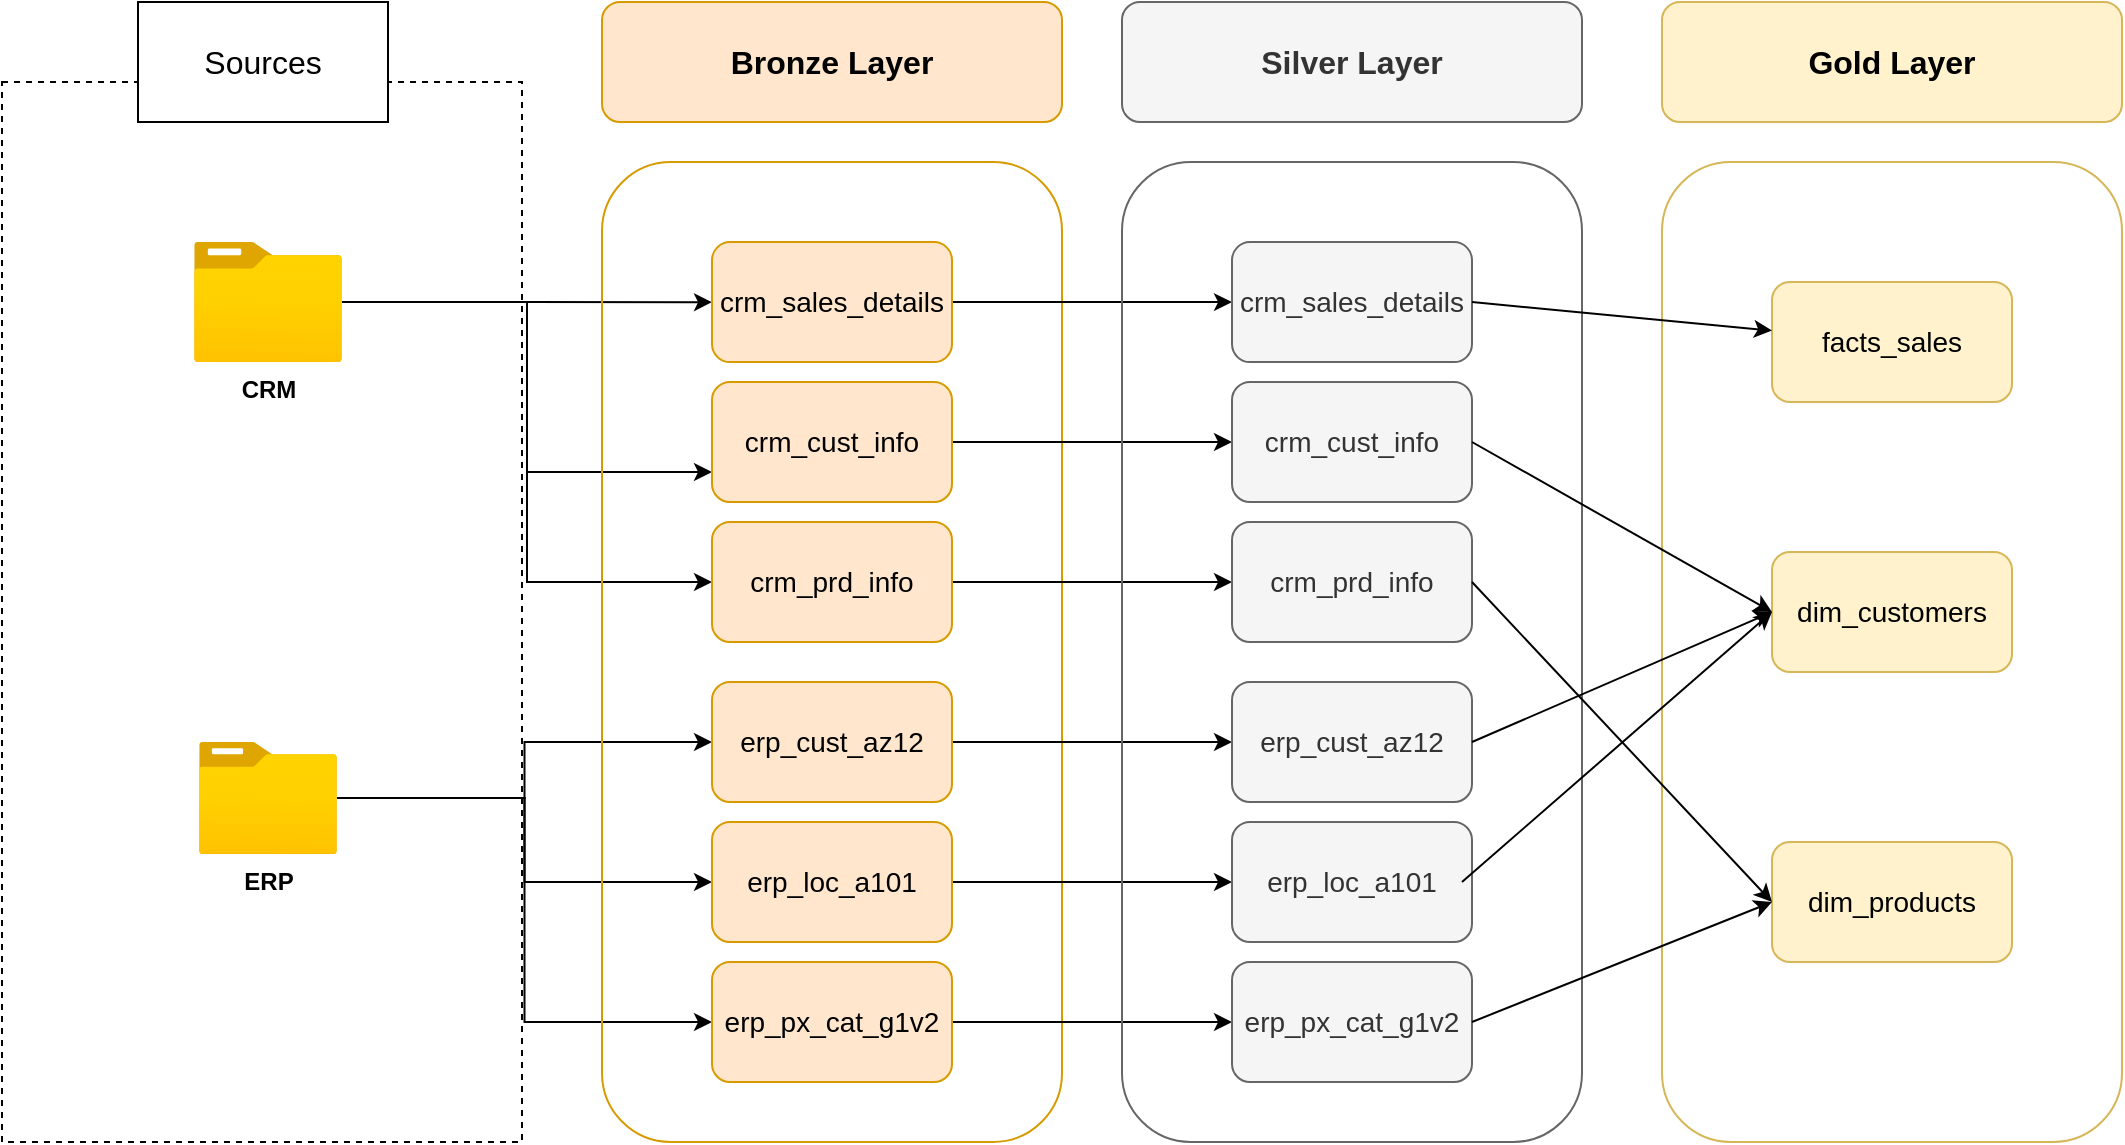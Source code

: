 <mxfile version="28.0.4">
  <diagram name="Page-1" id="5Jk46Qzmpm4ABDAFcSJh">
    <mxGraphModel dx="1234" dy="859" grid="1" gridSize="10" guides="1" tooltips="1" connect="1" arrows="1" fold="1" page="1" pageScale="1" pageWidth="850" pageHeight="1100" math="0" shadow="0">
      <root>
        <mxCell id="0" />
        <mxCell id="1" parent="0" />
        <mxCell id="dEPkMPtz0mOxGg-Ydmhy-1" value="" style="rounded=0;whiteSpace=wrap;html=1;fillColor=none;dashed=1;" parent="1" vertex="1">
          <mxGeometry x="100" y="140" width="260" height="530" as="geometry" />
        </mxCell>
        <mxCell id="dEPkMPtz0mOxGg-Ydmhy-2" value="&lt;font style=&quot;font-size: 16px;&quot;&gt;Sources&lt;/font&gt;" style="rounded=0;whiteSpace=wrap;html=1;" parent="1" vertex="1">
          <mxGeometry x="168" y="100" width="125" height="60" as="geometry" />
        </mxCell>
        <mxCell id="dEPkMPtz0mOxGg-Ydmhy-14" style="edgeStyle=orthogonalEdgeStyle;rounded=0;orthogonalLoop=1;jettySize=auto;html=1;entryX=0;entryY=0.75;entryDx=0;entryDy=0;" parent="1" source="dEPkMPtz0mOxGg-Ydmhy-3" target="dEPkMPtz0mOxGg-Ydmhy-12" edge="1">
          <mxGeometry relative="1" as="geometry" />
        </mxCell>
        <mxCell id="dEPkMPtz0mOxGg-Ydmhy-15" style="edgeStyle=orthogonalEdgeStyle;rounded=0;orthogonalLoop=1;jettySize=auto;html=1;" parent="1" source="dEPkMPtz0mOxGg-Ydmhy-3" target="dEPkMPtz0mOxGg-Ydmhy-11" edge="1">
          <mxGeometry relative="1" as="geometry" />
        </mxCell>
        <mxCell id="dEPkMPtz0mOxGg-Ydmhy-16" style="edgeStyle=orthogonalEdgeStyle;rounded=0;orthogonalLoop=1;jettySize=auto;html=1;entryX=0;entryY=0.5;entryDx=0;entryDy=0;" parent="1" source="dEPkMPtz0mOxGg-Ydmhy-3" target="dEPkMPtz0mOxGg-Ydmhy-13" edge="1">
          <mxGeometry relative="1" as="geometry" />
        </mxCell>
        <mxCell id="dEPkMPtz0mOxGg-Ydmhy-3" value="&lt;b&gt;CRM&lt;/b&gt;" style="image;aspect=fixed;html=1;points=[];align=center;fontSize=12;image=img/lib/azure2/general/Folder_Blank.svg;" parent="1" vertex="1">
          <mxGeometry x="196" y="220" width="74" height="60.06" as="geometry" />
        </mxCell>
        <mxCell id="dEPkMPtz0mOxGg-Ydmhy-20" style="edgeStyle=orthogonalEdgeStyle;rounded=0;orthogonalLoop=1;jettySize=auto;html=1;" parent="1" source="dEPkMPtz0mOxGg-Ydmhy-4" target="dEPkMPtz0mOxGg-Ydmhy-17" edge="1">
          <mxGeometry relative="1" as="geometry" />
        </mxCell>
        <mxCell id="dEPkMPtz0mOxGg-Ydmhy-22" style="edgeStyle=orthogonalEdgeStyle;rounded=0;orthogonalLoop=1;jettySize=auto;html=1;entryX=0;entryY=0.5;entryDx=0;entryDy=0;" parent="1" source="dEPkMPtz0mOxGg-Ydmhy-4" target="dEPkMPtz0mOxGg-Ydmhy-18" edge="1">
          <mxGeometry relative="1" as="geometry" />
        </mxCell>
        <mxCell id="dEPkMPtz0mOxGg-Ydmhy-23" style="edgeStyle=orthogonalEdgeStyle;rounded=0;orthogonalLoop=1;jettySize=auto;html=1;entryX=0;entryY=0.5;entryDx=0;entryDy=0;" parent="1" source="dEPkMPtz0mOxGg-Ydmhy-4" target="dEPkMPtz0mOxGg-Ydmhy-19" edge="1">
          <mxGeometry relative="1" as="geometry" />
        </mxCell>
        <mxCell id="dEPkMPtz0mOxGg-Ydmhy-4" value="&lt;b&gt;ERP&lt;/b&gt;" style="image;aspect=fixed;html=1;points=[];align=center;fontSize=12;image=img/lib/azure2/general/Folder_Blank.svg;" parent="1" vertex="1">
          <mxGeometry x="198.5" y="470" width="69" height="56.0" as="geometry" />
        </mxCell>
        <mxCell id="dEPkMPtz0mOxGg-Ydmhy-5" value="" style="rounded=1;whiteSpace=wrap;html=1;fillColor=none;strokeColor=#d79b00;" parent="1" vertex="1">
          <mxGeometry x="400" y="180" width="230" height="490" as="geometry" />
        </mxCell>
        <mxCell id="dEPkMPtz0mOxGg-Ydmhy-6" value="&lt;b&gt;&lt;font style=&quot;font-size: 16px;&quot;&gt;Bronze Layer&lt;/font&gt;&lt;/b&gt;" style="rounded=1;whiteSpace=wrap;html=1;fillColor=#ffe6cc;strokeColor=#d79b00;" parent="1" vertex="1">
          <mxGeometry x="400" y="100" width="230" height="60" as="geometry" />
        </mxCell>
        <mxCell id="Gm9DlHDfgeT_d0xdvwFA-9" style="edgeStyle=orthogonalEdgeStyle;rounded=0;orthogonalLoop=1;jettySize=auto;html=1;exitX=1;exitY=0.5;exitDx=0;exitDy=0;" edge="1" parent="1" source="dEPkMPtz0mOxGg-Ydmhy-11" target="Gm9DlHDfgeT_d0xdvwFA-3">
          <mxGeometry relative="1" as="geometry" />
        </mxCell>
        <mxCell id="dEPkMPtz0mOxGg-Ydmhy-11" value="&lt;font style=&quot;font-size: 14px;&quot;&gt;crm_sales_details&lt;/font&gt;" style="rounded=1;whiteSpace=wrap;html=1;fillColor=#ffe6cc;strokeColor=#d79b00;" parent="1" vertex="1">
          <mxGeometry x="455" y="220.06" width="120" height="60" as="geometry" />
        </mxCell>
        <mxCell id="Gm9DlHDfgeT_d0xdvwFA-10" style="edgeStyle=orthogonalEdgeStyle;rounded=0;orthogonalLoop=1;jettySize=auto;html=1;" edge="1" parent="1" source="dEPkMPtz0mOxGg-Ydmhy-12" target="Gm9DlHDfgeT_d0xdvwFA-4">
          <mxGeometry relative="1" as="geometry" />
        </mxCell>
        <mxCell id="dEPkMPtz0mOxGg-Ydmhy-12" value="&lt;font style=&quot;font-size: 14px;&quot;&gt;crm_cust_info&lt;/font&gt;" style="rounded=1;whiteSpace=wrap;html=1;fillColor=#ffe6cc;strokeColor=#d79b00;" parent="1" vertex="1">
          <mxGeometry x="455" y="290" width="120" height="60" as="geometry" />
        </mxCell>
        <mxCell id="Gm9DlHDfgeT_d0xdvwFA-11" style="edgeStyle=orthogonalEdgeStyle;rounded=0;orthogonalLoop=1;jettySize=auto;html=1;" edge="1" parent="1" source="dEPkMPtz0mOxGg-Ydmhy-13" target="Gm9DlHDfgeT_d0xdvwFA-5">
          <mxGeometry relative="1" as="geometry" />
        </mxCell>
        <mxCell id="dEPkMPtz0mOxGg-Ydmhy-13" value="&lt;font style=&quot;font-size: 14px;&quot;&gt;crm_prd_info&lt;/font&gt;" style="rounded=1;whiteSpace=wrap;html=1;fillColor=#ffe6cc;strokeColor=#d79b00;" parent="1" vertex="1">
          <mxGeometry x="455" y="360" width="120" height="60" as="geometry" />
        </mxCell>
        <mxCell id="Gm9DlHDfgeT_d0xdvwFA-12" style="edgeStyle=orthogonalEdgeStyle;rounded=0;orthogonalLoop=1;jettySize=auto;html=1;exitX=1;exitY=0.5;exitDx=0;exitDy=0;" edge="1" parent="1" source="dEPkMPtz0mOxGg-Ydmhy-17" target="Gm9DlHDfgeT_d0xdvwFA-6">
          <mxGeometry relative="1" as="geometry" />
        </mxCell>
        <mxCell id="dEPkMPtz0mOxGg-Ydmhy-17" value="&lt;font style=&quot;font-size: 14px;&quot;&gt;erp_cust_az12&lt;/font&gt;" style="rounded=1;whiteSpace=wrap;html=1;fillColor=#ffe6cc;strokeColor=#d79b00;" parent="1" vertex="1">
          <mxGeometry x="455" y="440" width="120" height="60" as="geometry" />
        </mxCell>
        <mxCell id="Gm9DlHDfgeT_d0xdvwFA-13" style="edgeStyle=orthogonalEdgeStyle;rounded=0;orthogonalLoop=1;jettySize=auto;html=1;exitX=1;exitY=0.5;exitDx=0;exitDy=0;" edge="1" parent="1" source="dEPkMPtz0mOxGg-Ydmhy-18" target="Gm9DlHDfgeT_d0xdvwFA-7">
          <mxGeometry relative="1" as="geometry" />
        </mxCell>
        <mxCell id="dEPkMPtz0mOxGg-Ydmhy-18" value="&lt;font style=&quot;font-size: 14px;&quot;&gt;erp_loc_a101&lt;/font&gt;" style="rounded=1;whiteSpace=wrap;html=1;fillColor=#ffe6cc;strokeColor=#d79b00;" parent="1" vertex="1">
          <mxGeometry x="455" y="510" width="120" height="60" as="geometry" />
        </mxCell>
        <mxCell id="Gm9DlHDfgeT_d0xdvwFA-14" style="edgeStyle=orthogonalEdgeStyle;rounded=0;orthogonalLoop=1;jettySize=auto;html=1;exitX=1;exitY=0.5;exitDx=0;exitDy=0;" edge="1" parent="1" source="dEPkMPtz0mOxGg-Ydmhy-19" target="Gm9DlHDfgeT_d0xdvwFA-8">
          <mxGeometry relative="1" as="geometry" />
        </mxCell>
        <mxCell id="dEPkMPtz0mOxGg-Ydmhy-19" value="&lt;font style=&quot;font-size: 14px;&quot;&gt;erp_px_cat_g1v2&lt;/font&gt;" style="rounded=1;whiteSpace=wrap;html=1;fillColor=#ffe6cc;strokeColor=#d79b00;" parent="1" vertex="1">
          <mxGeometry x="455" y="580" width="120" height="60" as="geometry" />
        </mxCell>
        <mxCell id="Gm9DlHDfgeT_d0xdvwFA-1" value="" style="rounded=1;whiteSpace=wrap;html=1;fillColor=none;strokeColor=#666666;fontColor=#333333;" vertex="1" parent="1">
          <mxGeometry x="660" y="180" width="230" height="490" as="geometry" />
        </mxCell>
        <mxCell id="Gm9DlHDfgeT_d0xdvwFA-2" value="&lt;b&gt;&lt;font style=&quot;font-size: 16px;&quot;&gt;Silver Layer&lt;/font&gt;&lt;/b&gt;" style="rounded=1;whiteSpace=wrap;html=1;fillColor=#f5f5f5;strokeColor=#666666;fontColor=#333333;" vertex="1" parent="1">
          <mxGeometry x="660" y="100" width="230" height="60" as="geometry" />
        </mxCell>
        <mxCell id="Gm9DlHDfgeT_d0xdvwFA-3" value="&lt;font style=&quot;font-size: 14px;&quot;&gt;crm_sales_details&lt;/font&gt;" style="rounded=1;whiteSpace=wrap;html=1;fillColor=#f5f5f5;strokeColor=#666666;fontColor=#333333;" vertex="1" parent="1">
          <mxGeometry x="715" y="220.06" width="120" height="60" as="geometry" />
        </mxCell>
        <mxCell id="Gm9DlHDfgeT_d0xdvwFA-4" value="&lt;font style=&quot;font-size: 14px;&quot;&gt;crm_cust_info&lt;/font&gt;" style="rounded=1;whiteSpace=wrap;html=1;fillColor=#f5f5f5;strokeColor=#666666;fontColor=#333333;" vertex="1" parent="1">
          <mxGeometry x="715" y="290" width="120" height="60" as="geometry" />
        </mxCell>
        <mxCell id="Gm9DlHDfgeT_d0xdvwFA-5" value="&lt;font style=&quot;font-size: 14px;&quot;&gt;crm_prd_info&lt;/font&gt;" style="rounded=1;whiteSpace=wrap;html=1;fillColor=#f5f5f5;strokeColor=#666666;fontColor=#333333;" vertex="1" parent="1">
          <mxGeometry x="715" y="360" width="120" height="60" as="geometry" />
        </mxCell>
        <mxCell id="Gm9DlHDfgeT_d0xdvwFA-6" value="&lt;font style=&quot;font-size: 14px;&quot;&gt;erp_cust_az12&lt;/font&gt;" style="rounded=1;whiteSpace=wrap;html=1;fillColor=#f5f5f5;strokeColor=#666666;fontColor=#333333;" vertex="1" parent="1">
          <mxGeometry x="715" y="440" width="120" height="60" as="geometry" />
        </mxCell>
        <mxCell id="Gm9DlHDfgeT_d0xdvwFA-7" value="&lt;font style=&quot;font-size: 14px;&quot;&gt;erp_loc_a101&lt;/font&gt;" style="rounded=1;whiteSpace=wrap;html=1;fillColor=#f5f5f5;strokeColor=#666666;fontColor=#333333;" vertex="1" parent="1">
          <mxGeometry x="715" y="510" width="120" height="60" as="geometry" />
        </mxCell>
        <mxCell id="Gm9DlHDfgeT_d0xdvwFA-8" value="&lt;font style=&quot;font-size: 14px;&quot;&gt;erp_px_cat_g1v2&lt;/font&gt;" style="rounded=1;whiteSpace=wrap;html=1;fillColor=#f5f5f5;strokeColor=#666666;fontColor=#333333;" vertex="1" parent="1">
          <mxGeometry x="715" y="580" width="120" height="60" as="geometry" />
        </mxCell>
        <mxCell id="Gm9DlHDfgeT_d0xdvwFA-15" value="" style="rounded=1;whiteSpace=wrap;html=1;fillColor=none;strokeColor=#d6b656;" vertex="1" parent="1">
          <mxGeometry x="930" y="180" width="230" height="490" as="geometry" />
        </mxCell>
        <mxCell id="Gm9DlHDfgeT_d0xdvwFA-16" value="&lt;b&gt;&lt;font style=&quot;font-size: 16px;&quot;&gt;Gold Layer&lt;/font&gt;&lt;/b&gt;" style="rounded=1;whiteSpace=wrap;html=1;fillColor=#fff2cc;strokeColor=#d6b656;" vertex="1" parent="1">
          <mxGeometry x="930" y="100" width="230" height="60" as="geometry" />
        </mxCell>
        <mxCell id="Gm9DlHDfgeT_d0xdvwFA-17" value="&lt;span style=&quot;font-size: 14px;&quot;&gt;facts_sales&lt;/span&gt;" style="rounded=1;whiteSpace=wrap;html=1;fillColor=#fff2cc;strokeColor=#d6b656;" vertex="1" parent="1">
          <mxGeometry x="985" y="240" width="120" height="60" as="geometry" />
        </mxCell>
        <mxCell id="Gm9DlHDfgeT_d0xdvwFA-18" value="&lt;font style=&quot;font-size: 14px;&quot;&gt;dim_customers&lt;/font&gt;" style="rounded=1;whiteSpace=wrap;html=1;fillColor=#fff2cc;strokeColor=#d6b656;" vertex="1" parent="1">
          <mxGeometry x="985" y="375" width="120" height="60" as="geometry" />
        </mxCell>
        <mxCell id="Gm9DlHDfgeT_d0xdvwFA-19" value="&lt;font style=&quot;font-size: 14px;&quot;&gt;dim_products&lt;/font&gt;" style="rounded=1;whiteSpace=wrap;html=1;fillColor=#fff2cc;strokeColor=#d6b656;" vertex="1" parent="1">
          <mxGeometry x="985" y="520" width="120" height="60" as="geometry" />
        </mxCell>
        <mxCell id="Gm9DlHDfgeT_d0xdvwFA-23" value="" style="endArrow=classic;html=1;rounded=0;exitX=1;exitY=0.5;exitDx=0;exitDy=0;" edge="1" parent="1" source="Gm9DlHDfgeT_d0xdvwFA-3" target="Gm9DlHDfgeT_d0xdvwFA-17">
          <mxGeometry width="50" height="50" relative="1" as="geometry">
            <mxPoint x="870" y="310" as="sourcePoint" />
            <mxPoint x="920" y="260" as="targetPoint" />
          </mxGeometry>
        </mxCell>
        <mxCell id="Gm9DlHDfgeT_d0xdvwFA-24" value="" style="endArrow=classic;html=1;rounded=0;exitX=1;exitY=0.5;exitDx=0;exitDy=0;entryX=0;entryY=0.5;entryDx=0;entryDy=0;" edge="1" parent="1" source="Gm9DlHDfgeT_d0xdvwFA-4" target="Gm9DlHDfgeT_d0xdvwFA-18">
          <mxGeometry width="50" height="50" relative="1" as="geometry">
            <mxPoint x="900" y="350" as="sourcePoint" />
            <mxPoint x="1050" y="364" as="targetPoint" />
          </mxGeometry>
        </mxCell>
        <mxCell id="Gm9DlHDfgeT_d0xdvwFA-25" value="" style="endArrow=classic;html=1;rounded=0;exitX=1;exitY=0.5;exitDx=0;exitDy=0;entryX=0;entryY=0.5;entryDx=0;entryDy=0;" edge="1" parent="1" source="Gm9DlHDfgeT_d0xdvwFA-5" target="Gm9DlHDfgeT_d0xdvwFA-19">
          <mxGeometry width="50" height="50" relative="1" as="geometry">
            <mxPoint x="850" y="480" as="sourcePoint" />
            <mxPoint x="1000" y="494" as="targetPoint" />
          </mxGeometry>
        </mxCell>
        <mxCell id="Gm9DlHDfgeT_d0xdvwFA-26" value="" style="endArrow=classic;html=1;rounded=0;exitX=1;exitY=0.5;exitDx=0;exitDy=0;entryX=0;entryY=0.5;entryDx=0;entryDy=0;" edge="1" parent="1" source="Gm9DlHDfgeT_d0xdvwFA-6" target="Gm9DlHDfgeT_d0xdvwFA-18">
          <mxGeometry width="50" height="50" relative="1" as="geometry">
            <mxPoint x="880" y="510" as="sourcePoint" />
            <mxPoint x="1030" y="524" as="targetPoint" />
          </mxGeometry>
        </mxCell>
        <mxCell id="Gm9DlHDfgeT_d0xdvwFA-27" value="" style="endArrow=classic;html=1;rounded=0;exitX=1;exitY=0.5;exitDx=0;exitDy=0;entryX=0;entryY=0.5;entryDx=0;entryDy=0;" edge="1" parent="1" target="Gm9DlHDfgeT_d0xdvwFA-18">
          <mxGeometry width="50" height="50" relative="1" as="geometry">
            <mxPoint x="830" y="540" as="sourcePoint" />
            <mxPoint x="980" y="554" as="targetPoint" />
          </mxGeometry>
        </mxCell>
        <mxCell id="Gm9DlHDfgeT_d0xdvwFA-28" value="" style="endArrow=classic;html=1;rounded=0;exitX=1;exitY=0.5;exitDx=0;exitDy=0;entryX=0;entryY=0.5;entryDx=0;entryDy=0;" edge="1" parent="1" source="Gm9DlHDfgeT_d0xdvwFA-8" target="Gm9DlHDfgeT_d0xdvwFA-19">
          <mxGeometry width="50" height="50" relative="1" as="geometry">
            <mxPoint x="830" y="600" as="sourcePoint" />
            <mxPoint x="980" y="614" as="targetPoint" />
          </mxGeometry>
        </mxCell>
      </root>
    </mxGraphModel>
  </diagram>
</mxfile>
